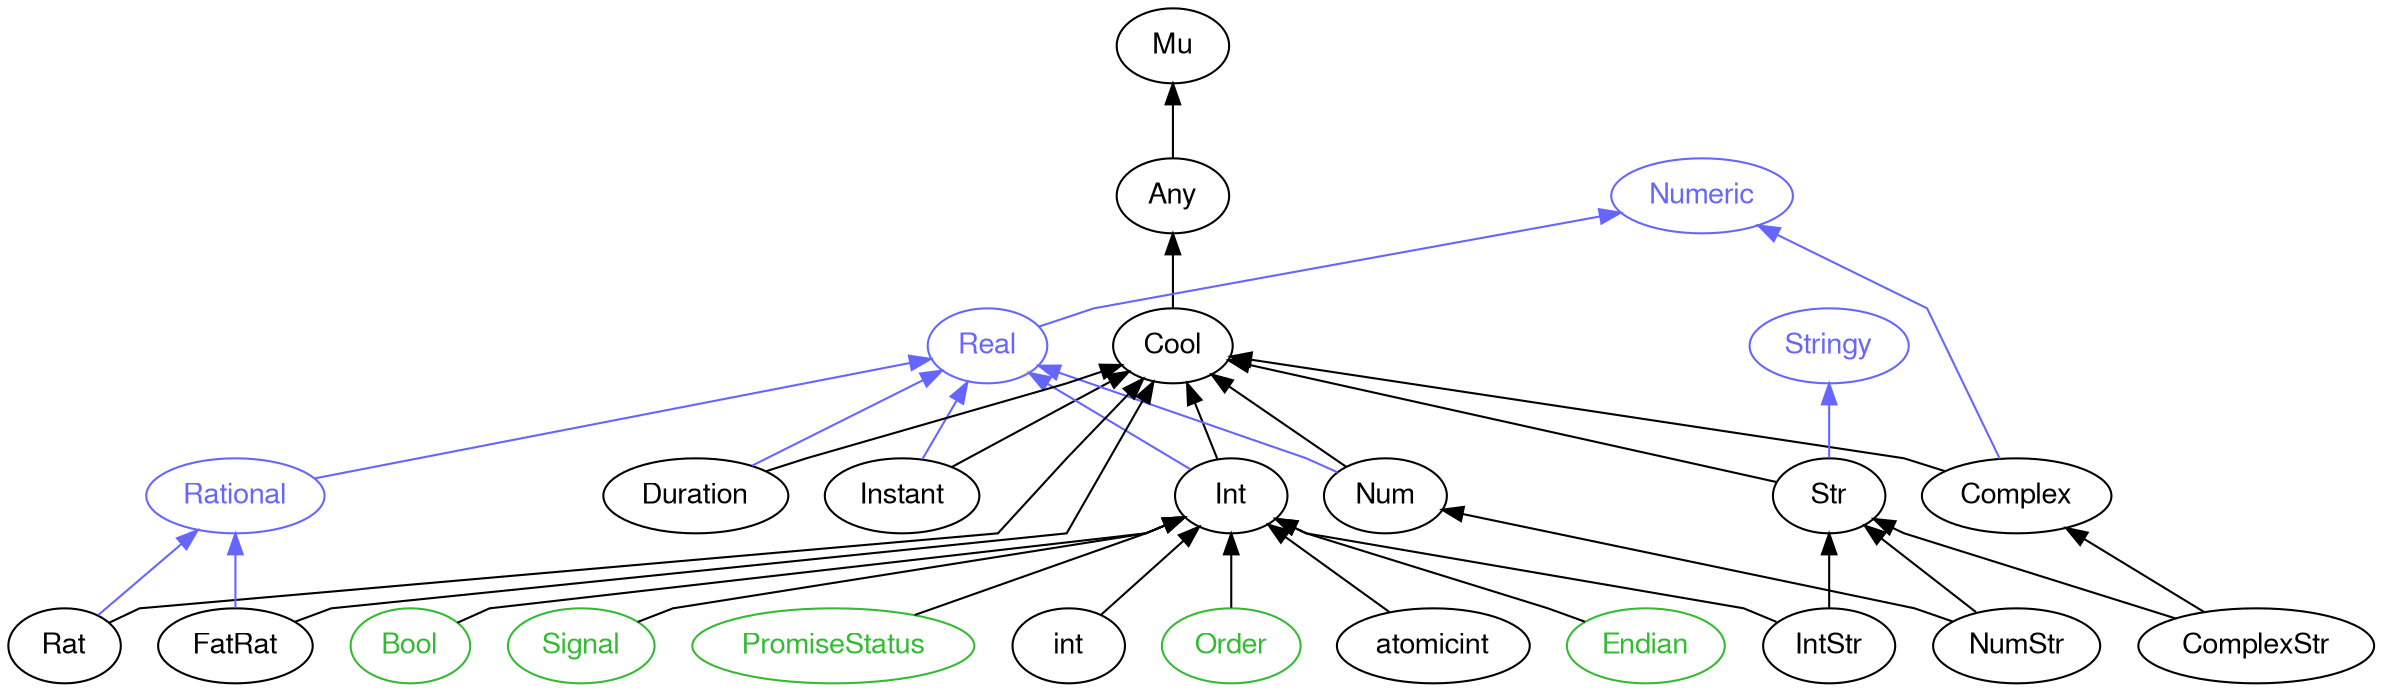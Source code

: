 digraph "perl6-type-graph" {
    rankdir=BT;
    splines=polyline;
    overlap=false; 
    // Types
    "Numeric" [color="#6666FF", fontcolor="#6666FF", href="/type/Numeric", fontname="FreeSans"];
    "Mu" [color="#000000", fontcolor="#000000", href="/type/Mu", fontname="FreeSans"];
    "Any" [color="#000000", fontcolor="#000000", href="/type/Any", fontname="FreeSans"];
    "Cool" [color="#000000", fontcolor="#000000", href="/type/Cool", fontname="FreeSans"];
    "Complex" [color="#000000", fontcolor="#000000", href="/type/Complex", fontname="FreeSans"];
    "Real" [color="#6666FF", fontcolor="#6666FF", href="/type/Real", fontname="FreeSans"];
    "Stringy" [color="#6666FF", fontcolor="#6666FF", href="/type/Stringy", fontname="FreeSans"];
    "Str" [color="#000000", fontcolor="#000000", href="/type/Str", fontname="FreeSans"];
    "ComplexStr" [color="#000000", fontcolor="#000000", href="/type/ComplexStr", fontname="FreeSans"];
    "Rational" [color="#6666FF", fontcolor="#6666FF", href="/type/Rational", fontname="FreeSans"];
    "Instant" [color="#000000", fontcolor="#000000", href="/type/Instant", fontname="FreeSans"];
    "Int" [color="#000000", fontcolor="#000000", href="/type/Int", fontname="FreeSans"];
    "Num" [color="#000000", fontcolor="#000000", href="/type/Num", fontname="FreeSans"];
    "Duration" [color="#000000", fontcolor="#000000", href="/type/Duration", fontname="FreeSans"];
    "int" [color="#000000", fontcolor="#000000", href="/type/int", fontname="FreeSans"];
    "Order" [color="#33BB33", fontcolor="#33BB33", href="/type/Order", fontname="FreeSans"];
    "atomicint" [color="#000000", fontcolor="#000000", href="/type/atomicint", fontname="FreeSans"];
    "Endian" [color="#33BB33", fontcolor="#33BB33", href="/type/Endian", fontname="FreeSans"];
    "Bool" [color="#33BB33", fontcolor="#33BB33", href="/type/Bool", fontname="FreeSans"];
    "Signal" [color="#33BB33", fontcolor="#33BB33", href="/type/Signal", fontname="FreeSans"];
    "PromiseStatus" [color="#33BB33", fontcolor="#33BB33", href="/type/PromiseStatus", fontname="FreeSans"];
    "IntStr" [color="#000000", fontcolor="#000000", href="/type/IntStr", fontname="FreeSans"];
    "NumStr" [color="#000000", fontcolor="#000000", href="/type/NumStr", fontname="FreeSans"];
    "Rat" [color="#000000", fontcolor="#000000", href="/type/Rat", fontname="FreeSans"];
    "FatRat" [color="#000000", fontcolor="#000000", href="/type/FatRat", fontname="FreeSans"];

    // Superclasses
    "Any" -> "Mu" [color="#000000"];
    "Cool" -> "Any" [color="#000000"];
    "Complex" -> "Cool" [color="#000000"];
    "Str" -> "Cool" [color="#000000"];
    "ComplexStr" -> "Complex" [color="#000000"];
    "ComplexStr" -> "Str" [color="#000000"];
    "Instant" -> "Cool" [color="#000000"];
    "Int" -> "Cool" [color="#000000"];
    "Num" -> "Cool" [color="#000000"];
    "Duration" -> "Cool" [color="#000000"];
    "int" -> "Int" [color="#000000"];
    "Order" -> "Int" [color="#000000"];
    "atomicint" -> "Int" [color="#000000"];
    "Endian" -> "Int" [color="#000000"];
    "Bool" -> "Int" [color="#000000"];
    "Signal" -> "Int" [color="#000000"];
    "PromiseStatus" -> "Int" [color="#000000"];
    "IntStr" -> "Int" [color="#000000"];
    "IntStr" -> "Str" [color="#000000"];
    "NumStr" -> "Num" [color="#000000"];
    "NumStr" -> "Str" [color="#000000"];
    "Rat" -> "Cool" [color="#000000"];
    "FatRat" -> "Cool" [color="#000000"];

    // Roles
    "Complex" -> "Numeric" [color="#6666FF"];
    "Real" -> "Numeric" [color="#6666FF"];
    "Str" -> "Stringy" [color="#6666FF"];
    "Rational" -> "Real" [color="#6666FF"];
    "Instant" -> "Real" [color="#6666FF"];
    "Int" -> "Real" [color="#6666FF"];
    "Num" -> "Real" [color="#6666FF"];
    "Duration" -> "Real" [color="#6666FF"];
    "Rat" -> "Rational" [color="#6666FF"];
    "FatRat" -> "Rational" [color="#6666FF"];
}
